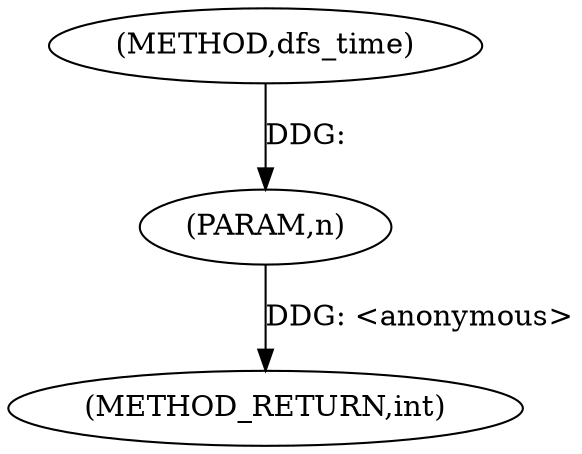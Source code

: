 digraph "dfs_time" {  
"1000508" [label = "(METHOD,dfs_time)" ]
"1000511" [label = "(METHOD_RETURN,int)" ]
"1000509" [label = "(PARAM,n)" ]
  "1000509" -> "1000511"  [ label = "DDG: <anonymous>"] 
  "1000508" -> "1000509"  [ label = "DDG: "] 
}
